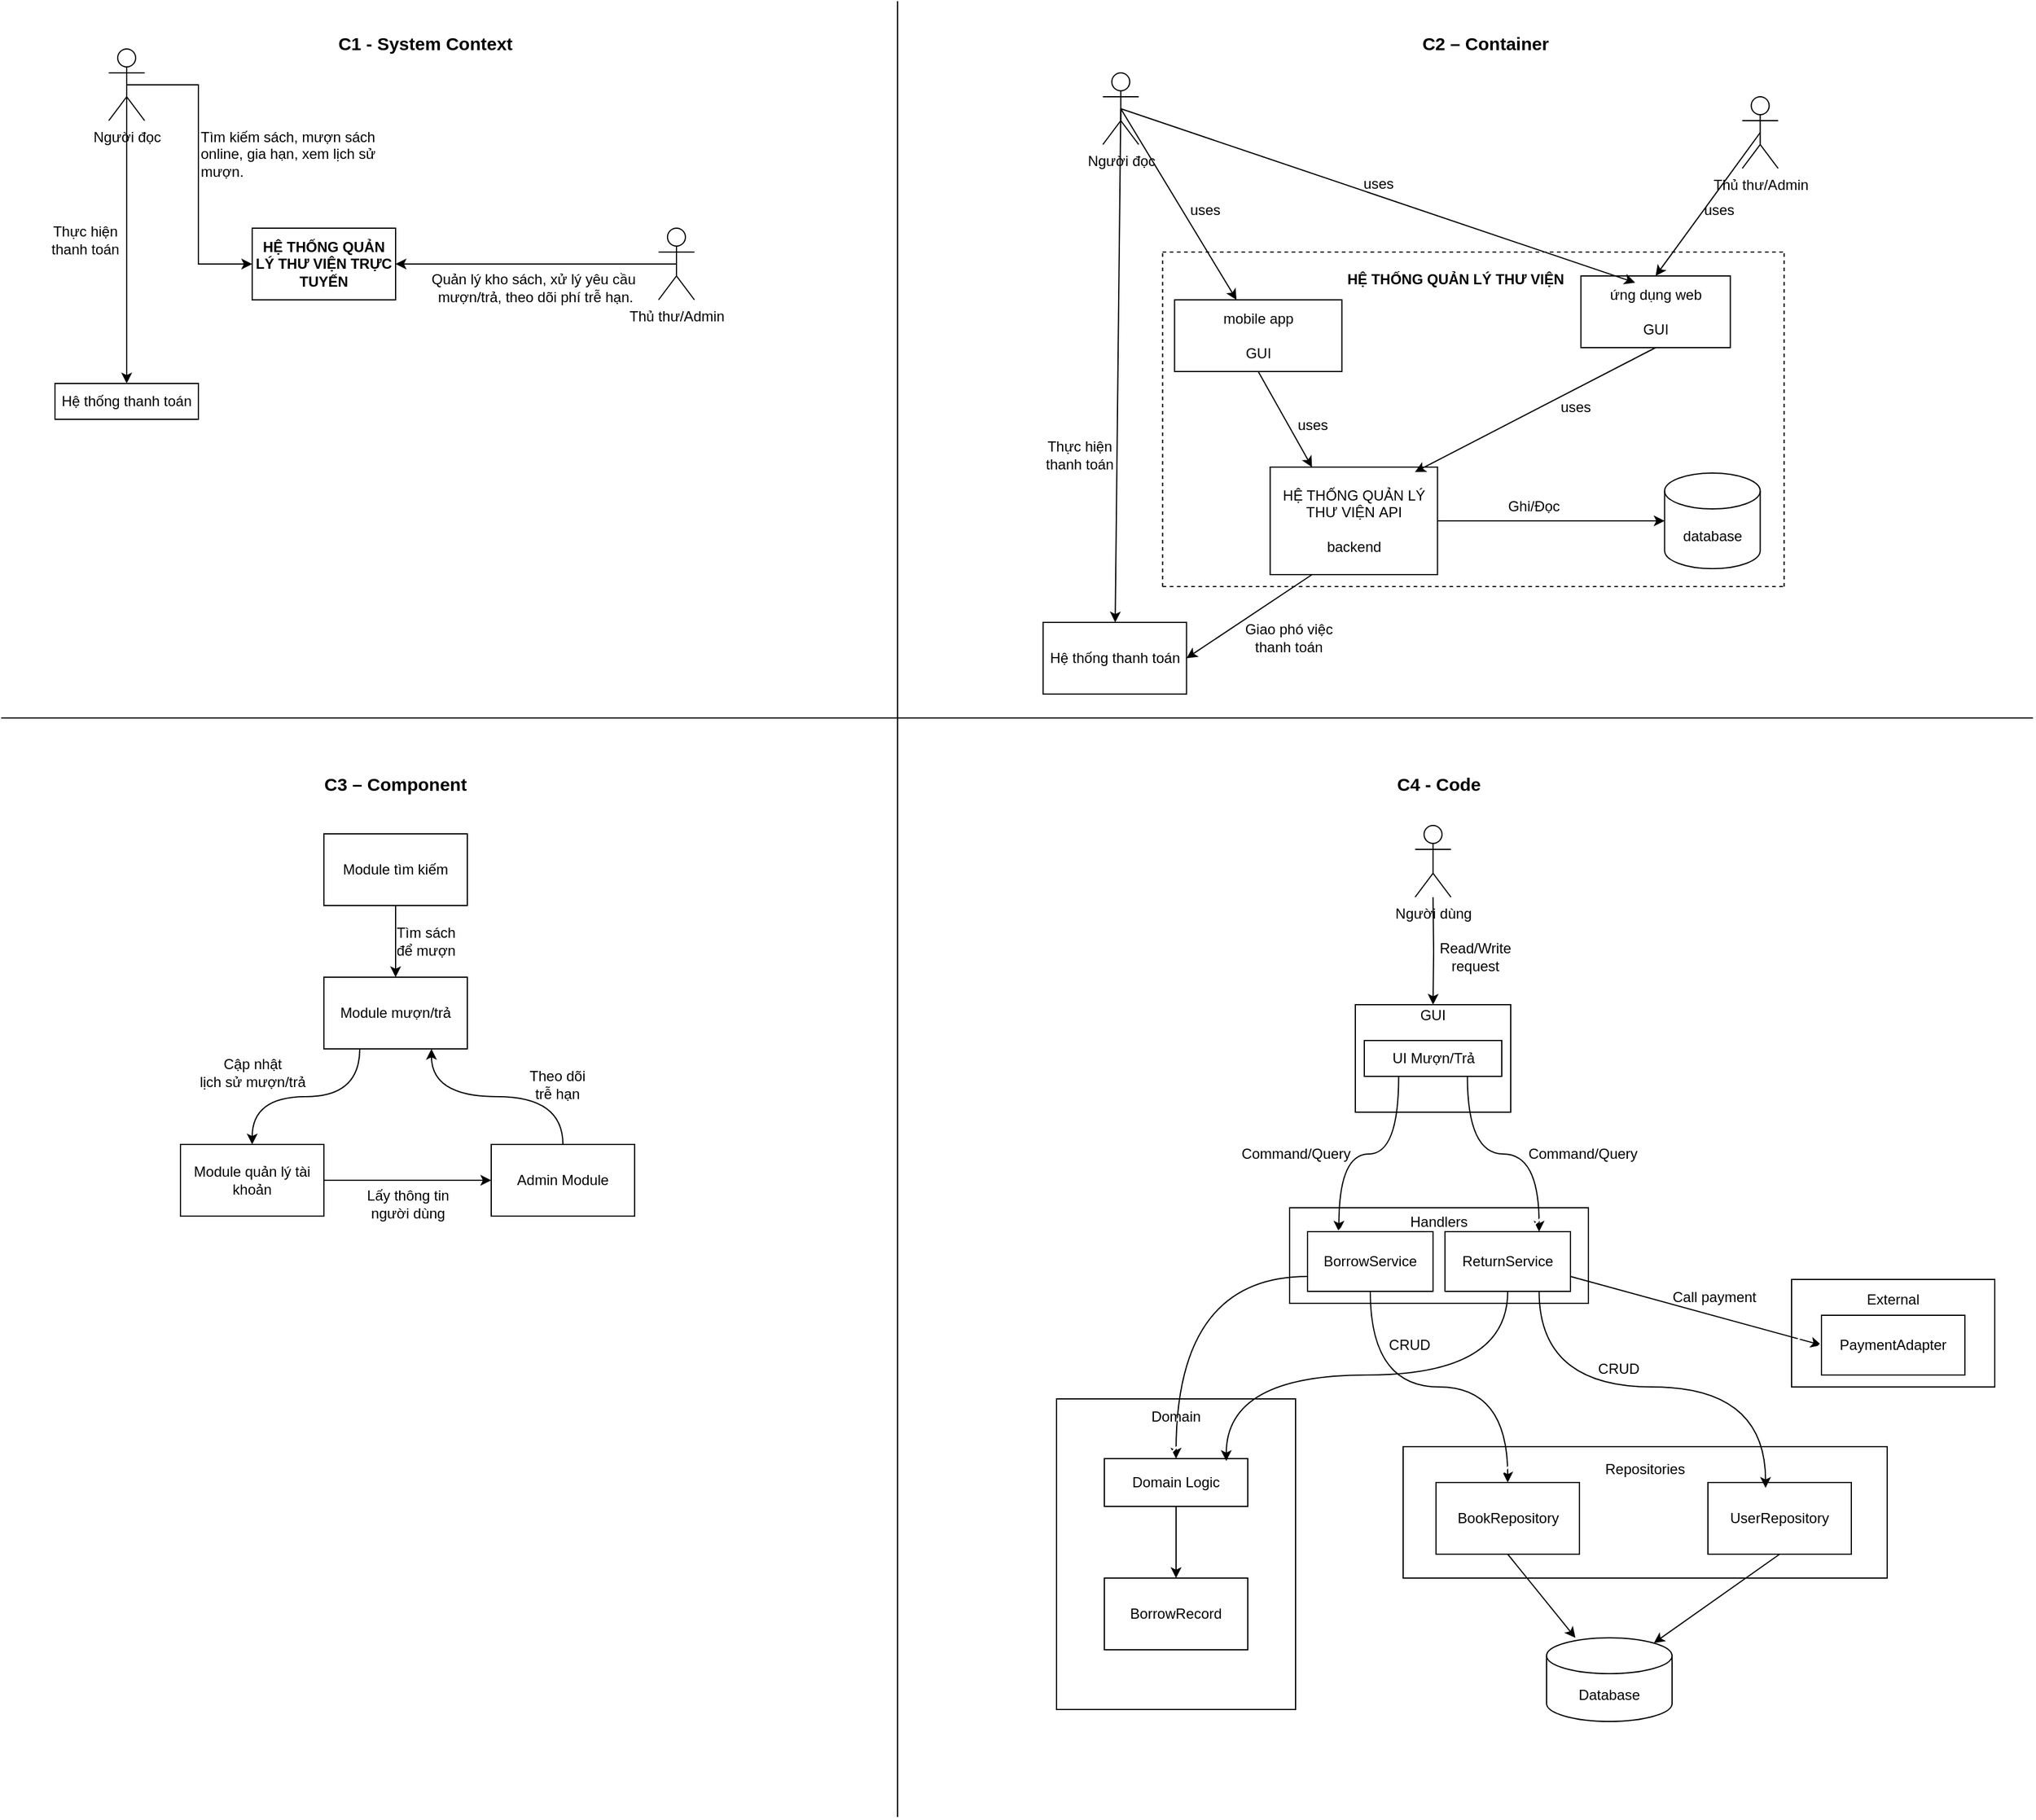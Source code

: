 <mxfile version="28.2.4">
  <diagram name="Page-1" id="RZn1N0KzC1OyoneX1unN">
    <mxGraphModel dx="3545" dy="1965" grid="1" gridSize="10" guides="1" tooltips="1" connect="1" arrows="1" fold="1" page="1" pageScale="1" pageWidth="850" pageHeight="1100" math="0" shadow="0">
      <root>
        <mxCell id="0" />
        <mxCell id="1" parent="0" />
        <mxCell id="cIb8Iz2IkYpiKyIoArJy-8" style="edgeStyle=orthogonalEdgeStyle;rounded=0;orthogonalLoop=1;jettySize=auto;html=1;exitX=0.5;exitY=0.5;exitDx=0;exitDy=0;exitPerimeter=0;entryX=0;entryY=0.5;entryDx=0;entryDy=0;" edge="1" parent="1" source="cIb8Iz2IkYpiKyIoArJy-2" target="cIb8Iz2IkYpiKyIoArJy-4">
          <mxGeometry relative="1" as="geometry" />
        </mxCell>
        <mxCell id="cIb8Iz2IkYpiKyIoArJy-11" style="edgeStyle=orthogonalEdgeStyle;rounded=0;orthogonalLoop=1;jettySize=auto;html=1;exitX=0.5;exitY=0.5;exitDx=0;exitDy=0;exitPerimeter=0;entryX=0.5;entryY=0;entryDx=0;entryDy=0;" edge="1" parent="1" source="cIb8Iz2IkYpiKyIoArJy-2" target="cIb8Iz2IkYpiKyIoArJy-10">
          <mxGeometry relative="1" as="geometry" />
        </mxCell>
        <mxCell id="cIb8Iz2IkYpiKyIoArJy-2" value="Người đọc" style="shape=umlActor;verticalLabelPosition=bottom;verticalAlign=top;html=1;outlineConnect=0;" vertex="1" parent="1">
          <mxGeometry x="340" y="230" width="30" height="60" as="geometry" />
        </mxCell>
        <mxCell id="cIb8Iz2IkYpiKyIoArJy-9" style="edgeStyle=orthogonalEdgeStyle;rounded=0;orthogonalLoop=1;jettySize=auto;html=1;exitX=0.5;exitY=0.5;exitDx=0;exitDy=0;exitPerimeter=0;entryX=1;entryY=0.5;entryDx=0;entryDy=0;" edge="1" parent="1" source="cIb8Iz2IkYpiKyIoArJy-3" target="cIb8Iz2IkYpiKyIoArJy-4">
          <mxGeometry relative="1" as="geometry" />
        </mxCell>
        <mxCell id="cIb8Iz2IkYpiKyIoArJy-3" value="Thủ thư/Admin" style="shape=umlActor;verticalLabelPosition=bottom;verticalAlign=top;html=1;outlineConnect=0;" vertex="1" parent="1">
          <mxGeometry x="800" y="380" width="30" height="60" as="geometry" />
        </mxCell>
        <mxCell id="cIb8Iz2IkYpiKyIoArJy-4" value="&lt;b&gt;HỆ THỐNG QUẢN LÝ THƯ VIỆN TRỰC TUYẾN&lt;/b&gt;" style="rounded=0;whiteSpace=wrap;html=1;" vertex="1" parent="1">
          <mxGeometry x="460" y="380" width="120" height="60" as="geometry" />
        </mxCell>
        <mxCell id="cIb8Iz2IkYpiKyIoArJy-10" value="Hệ thống thanh toán" style="rounded=0;whiteSpace=wrap;html=1;" vertex="1" parent="1">
          <mxGeometry x="295" y="510" width="120" height="30" as="geometry" />
        </mxCell>
        <mxCell id="cIb8Iz2IkYpiKyIoArJy-12" value="Tìm kiếm sách, mượn sách online, gia hạn, xem lịch sử mượn." style="text;whiteSpace=wrap;" vertex="1" parent="1">
          <mxGeometry x="415" y="290" width="160" height="50" as="geometry" />
        </mxCell>
        <mxCell id="cIb8Iz2IkYpiKyIoArJy-13" value="Thực hiện&lt;div&gt;thanh toán&lt;/div&gt;" style="text;html=1;align=center;verticalAlign=middle;resizable=0;points=[];autosize=1;strokeColor=none;fillColor=none;" vertex="1" parent="1">
          <mxGeometry x="280" y="370" width="80" height="40" as="geometry" />
        </mxCell>
        <mxCell id="cIb8Iz2IkYpiKyIoArJy-14" value="Quản lý kho sách, xử lý yêu cầu&lt;div&gt;&amp;nbsp;mượn/trả, theo dõi phí trễ hạn.&lt;/div&gt;" style="text;html=1;align=center;verticalAlign=middle;resizable=0;points=[];autosize=1;strokeColor=none;fillColor=none;" vertex="1" parent="1">
          <mxGeometry x="600" y="410" width="190" height="40" as="geometry" />
        </mxCell>
        <mxCell id="cIb8Iz2IkYpiKyIoArJy-15" value="&lt;b&gt;&lt;font style=&quot;font-size: 15px;&quot;&gt;C1 - System Context&lt;/font&gt;&lt;/b&gt;" style="text;html=1;align=center;verticalAlign=middle;whiteSpace=wrap;rounded=0;" vertex="1" parent="1">
          <mxGeometry x="530" y="210" width="150" height="30" as="geometry" />
        </mxCell>
        <mxCell id="cIb8Iz2IkYpiKyIoArJy-21" style="rounded=0;orthogonalLoop=1;jettySize=auto;html=1;exitX=0.5;exitY=0.5;exitDx=0;exitDy=0;exitPerimeter=0;" edge="1" parent="1" source="cIb8Iz2IkYpiKyIoArJy-17" target="cIb8Iz2IkYpiKyIoArJy-20">
          <mxGeometry relative="1" as="geometry" />
        </mxCell>
        <mxCell id="cIb8Iz2IkYpiKyIoArJy-30" style="rounded=0;orthogonalLoop=1;jettySize=auto;html=1;exitX=0.5;exitY=0.5;exitDx=0;exitDy=0;exitPerimeter=0;" edge="1" parent="1" source="cIb8Iz2IkYpiKyIoArJy-17" target="cIb8Iz2IkYpiKyIoArJy-29">
          <mxGeometry relative="1" as="geometry" />
        </mxCell>
        <mxCell id="cIb8Iz2IkYpiKyIoArJy-17" value="Người đọc" style="shape=umlActor;verticalLabelPosition=bottom;verticalAlign=top;html=1;outlineConnect=0;" vertex="1" parent="1">
          <mxGeometry x="1171.75" y="250" width="30" height="60" as="geometry" />
        </mxCell>
        <mxCell id="cIb8Iz2IkYpiKyIoArJy-22" style="rounded=0;orthogonalLoop=1;jettySize=auto;html=1;exitX=0.5;exitY=0.5;exitDx=0;exitDy=0;exitPerimeter=0;entryX=0.5;entryY=0;entryDx=0;entryDy=0;" edge="1" parent="1" source="cIb8Iz2IkYpiKyIoArJy-18" target="cIb8Iz2IkYpiKyIoArJy-19">
          <mxGeometry relative="1" as="geometry" />
        </mxCell>
        <mxCell id="cIb8Iz2IkYpiKyIoArJy-18" value="Thủ thư/Admin" style="shape=umlActor;verticalLabelPosition=bottom;verticalAlign=top;html=1;outlineConnect=0;" vertex="1" parent="1">
          <mxGeometry x="1706.75" y="270" width="30" height="60" as="geometry" />
        </mxCell>
        <mxCell id="cIb8Iz2IkYpiKyIoArJy-19" value="&lt;div&gt;ứng dụng web&lt;/div&gt;&lt;div&gt;&lt;br&gt;&lt;/div&gt;&lt;div&gt;GUI&lt;/div&gt;" style="rounded=0;whiteSpace=wrap;html=1;" vertex="1" parent="1">
          <mxGeometry x="1571.75" y="420" width="125" height="60" as="geometry" />
        </mxCell>
        <mxCell id="cIb8Iz2IkYpiKyIoArJy-25" style="rounded=0;orthogonalLoop=1;jettySize=auto;html=1;exitX=0.5;exitY=1;exitDx=0;exitDy=0;entryX=0.25;entryY=0;entryDx=0;entryDy=0;" edge="1" parent="1" source="cIb8Iz2IkYpiKyIoArJy-20" target="cIb8Iz2IkYpiKyIoArJy-24">
          <mxGeometry relative="1" as="geometry" />
        </mxCell>
        <mxCell id="cIb8Iz2IkYpiKyIoArJy-20" value="mobile app&lt;div&gt;&lt;br&gt;&lt;/div&gt;&lt;div&gt;GUI&lt;/div&gt;" style="rounded=0;whiteSpace=wrap;html=1;" vertex="1" parent="1">
          <mxGeometry x="1231.75" y="440" width="140" height="60" as="geometry" />
        </mxCell>
        <mxCell id="cIb8Iz2IkYpiKyIoArJy-23" style="rounded=0;orthogonalLoop=1;jettySize=auto;html=1;exitX=0.5;exitY=0.5;exitDx=0;exitDy=0;exitPerimeter=0;entryX=0.363;entryY=0.093;entryDx=0;entryDy=0;entryPerimeter=0;" edge="1" parent="1" source="cIb8Iz2IkYpiKyIoArJy-17" target="cIb8Iz2IkYpiKyIoArJy-19">
          <mxGeometry relative="1" as="geometry" />
        </mxCell>
        <mxCell id="cIb8Iz2IkYpiKyIoArJy-46" style="rounded=0;orthogonalLoop=1;jettySize=auto;html=1;exitX=0.25;exitY=1;exitDx=0;exitDy=0;entryX=1;entryY=0.5;entryDx=0;entryDy=0;" edge="1" parent="1" source="cIb8Iz2IkYpiKyIoArJy-24" target="cIb8Iz2IkYpiKyIoArJy-29">
          <mxGeometry relative="1" as="geometry" />
        </mxCell>
        <mxCell id="cIb8Iz2IkYpiKyIoArJy-24" value="HỆ THỐNG QUẢN LÝ THƯ VIỆN&amp;nbsp;API&lt;div&gt;&lt;br&gt;&lt;/div&gt;&lt;div&gt;backend&lt;/div&gt;" style="rounded=0;whiteSpace=wrap;html=1;" vertex="1" parent="1">
          <mxGeometry x="1311.75" y="580" width="140" height="90" as="geometry" />
        </mxCell>
        <mxCell id="cIb8Iz2IkYpiKyIoArJy-26" style="rounded=0;orthogonalLoop=1;jettySize=auto;html=1;exitX=0.5;exitY=1;exitDx=0;exitDy=0;entryX=0.865;entryY=0.046;entryDx=0;entryDy=0;entryPerimeter=0;" edge="1" parent="1" source="cIb8Iz2IkYpiKyIoArJy-19" target="cIb8Iz2IkYpiKyIoArJy-24">
          <mxGeometry relative="1" as="geometry" />
        </mxCell>
        <mxCell id="cIb8Iz2IkYpiKyIoArJy-27" value="database" style="shape=cylinder3;whiteSpace=wrap;html=1;boundedLbl=1;backgroundOutline=1;size=15;" vertex="1" parent="1">
          <mxGeometry x="1641.75" y="585" width="80" height="80" as="geometry" />
        </mxCell>
        <mxCell id="cIb8Iz2IkYpiKyIoArJy-28" style="edgeStyle=orthogonalEdgeStyle;rounded=0;orthogonalLoop=1;jettySize=auto;html=1;exitX=1;exitY=0.5;exitDx=0;exitDy=0;entryX=0;entryY=0.5;entryDx=0;entryDy=0;entryPerimeter=0;" edge="1" parent="1" source="cIb8Iz2IkYpiKyIoArJy-24" target="cIb8Iz2IkYpiKyIoArJy-27">
          <mxGeometry relative="1" as="geometry" />
        </mxCell>
        <mxCell id="cIb8Iz2IkYpiKyIoArJy-29" value="Hệ thống thanh toán" style="rounded=0;whiteSpace=wrap;html=1;" vertex="1" parent="1">
          <mxGeometry x="1121.75" y="710" width="120" height="60" as="geometry" />
        </mxCell>
        <mxCell id="cIb8Iz2IkYpiKyIoArJy-32" value="" style="endArrow=none;dashed=1;html=1;rounded=0;" edge="1" parent="1">
          <mxGeometry width="50" height="50" relative="1" as="geometry">
            <mxPoint x="1221.75" y="680" as="sourcePoint" />
            <mxPoint x="1221.75" y="400" as="targetPoint" />
          </mxGeometry>
        </mxCell>
        <mxCell id="cIb8Iz2IkYpiKyIoArJy-33" value="" style="endArrow=none;dashed=1;html=1;rounded=0;" edge="1" parent="1">
          <mxGeometry width="50" height="50" relative="1" as="geometry">
            <mxPoint x="1741.75" y="680" as="sourcePoint" />
            <mxPoint x="1741.75" y="400" as="targetPoint" />
          </mxGeometry>
        </mxCell>
        <mxCell id="cIb8Iz2IkYpiKyIoArJy-34" value="" style="endArrow=none;dashed=1;html=1;rounded=0;" edge="1" parent="1">
          <mxGeometry width="50" height="50" relative="1" as="geometry">
            <mxPoint x="1221.75" y="400" as="sourcePoint" />
            <mxPoint x="1741.75" y="400" as="targetPoint" />
          </mxGeometry>
        </mxCell>
        <mxCell id="cIb8Iz2IkYpiKyIoArJy-35" value="" style="endArrow=none;dashed=1;html=1;rounded=0;" edge="1" parent="1">
          <mxGeometry width="50" height="50" relative="1" as="geometry">
            <mxPoint x="1221.75" y="680" as="sourcePoint" />
            <mxPoint x="1741.75" y="680" as="targetPoint" />
          </mxGeometry>
        </mxCell>
        <mxCell id="cIb8Iz2IkYpiKyIoArJy-38" value="&lt;b&gt;HỆ THỐNG QUẢN LÝ THƯ VIỆN&lt;/b&gt;" style="text;html=1;align=center;verticalAlign=middle;whiteSpace=wrap;rounded=0;" vertex="1" parent="1">
          <mxGeometry x="1361.75" y="400" width="210" height="45" as="geometry" />
        </mxCell>
        <mxCell id="cIb8Iz2IkYpiKyIoArJy-39" value="uses" style="text;html=1;align=center;verticalAlign=middle;resizable=0;points=[];autosize=1;strokeColor=none;fillColor=none;" vertex="1" parent="1">
          <mxGeometry x="1376.75" y="328" width="50" height="30" as="geometry" />
        </mxCell>
        <mxCell id="cIb8Iz2IkYpiKyIoArJy-40" value="uses" style="text;html=1;align=center;verticalAlign=middle;resizable=0;points=[];autosize=1;strokeColor=none;fillColor=none;" vertex="1" parent="1">
          <mxGeometry x="1231.75" y="350" width="50" height="30" as="geometry" />
        </mxCell>
        <mxCell id="cIb8Iz2IkYpiKyIoArJy-41" value="uses" style="text;html=1;align=center;verticalAlign=middle;resizable=0;points=[];autosize=1;strokeColor=none;fillColor=none;" vertex="1" parent="1">
          <mxGeometry x="1661.75" y="350" width="50" height="30" as="geometry" />
        </mxCell>
        <mxCell id="cIb8Iz2IkYpiKyIoArJy-42" value="uses" style="text;html=1;align=center;verticalAlign=middle;resizable=0;points=[];autosize=1;strokeColor=none;fillColor=none;" vertex="1" parent="1">
          <mxGeometry x="1321.75" y="530" width="50" height="30" as="geometry" />
        </mxCell>
        <mxCell id="cIb8Iz2IkYpiKyIoArJy-43" value="uses" style="text;html=1;align=center;verticalAlign=middle;resizable=0;points=[];autosize=1;strokeColor=none;fillColor=none;" vertex="1" parent="1">
          <mxGeometry x="1541.75" y="515" width="50" height="30" as="geometry" />
        </mxCell>
        <mxCell id="cIb8Iz2IkYpiKyIoArJy-44" value="Ghi/Đọc" style="text;html=1;align=center;verticalAlign=middle;resizable=0;points=[];autosize=1;strokeColor=none;fillColor=none;" vertex="1" parent="1">
          <mxGeometry x="1496.75" y="598" width="70" height="30" as="geometry" />
        </mxCell>
        <mxCell id="cIb8Iz2IkYpiKyIoArJy-45" value="Thực hiện&lt;div&gt;thanh toán&lt;/div&gt;" style="text;html=1;align=center;verticalAlign=middle;resizable=0;points=[];autosize=1;strokeColor=none;fillColor=none;" vertex="1" parent="1">
          <mxGeometry x="1111.75" y="550" width="80" height="40" as="geometry" />
        </mxCell>
        <mxCell id="cIb8Iz2IkYpiKyIoArJy-47" value="Giao phó việc&lt;div&gt;thanh toán&lt;/div&gt;" style="text;html=1;align=center;verticalAlign=middle;resizable=0;points=[];autosize=1;strokeColor=none;fillColor=none;" vertex="1" parent="1">
          <mxGeometry x="1276.75" y="703" width="100" height="40" as="geometry" />
        </mxCell>
        <mxCell id="cIb8Iz2IkYpiKyIoArJy-48" value="&lt;span style=&quot;font-size: 15px;&quot;&gt;&lt;b&gt;C2 – Container&lt;/b&gt;&lt;/span&gt;" style="text;html=1;align=center;verticalAlign=middle;whiteSpace=wrap;rounded=0;" vertex="1" parent="1">
          <mxGeometry x="1416.75" y="210" width="150" height="30" as="geometry" />
        </mxCell>
        <mxCell id="cIb8Iz2IkYpiKyIoArJy-53" style="rounded=0;orthogonalLoop=1;jettySize=auto;html=1;exitX=0.5;exitY=1;exitDx=0;exitDy=0;" edge="1" parent="1" source="cIb8Iz2IkYpiKyIoArJy-49" target="cIb8Iz2IkYpiKyIoArJy-51">
          <mxGeometry relative="1" as="geometry" />
        </mxCell>
        <mxCell id="cIb8Iz2IkYpiKyIoArJy-49" value="Module tìm kiếm" style="rounded=0;whiteSpace=wrap;html=1;" vertex="1" parent="1">
          <mxGeometry x="520" y="887" width="120" height="60" as="geometry" />
        </mxCell>
        <mxCell id="cIb8Iz2IkYpiKyIoArJy-55" style="rounded=0;orthogonalLoop=1;jettySize=auto;html=1;exitX=1;exitY=0.5;exitDx=0;exitDy=0;edgeStyle=orthogonalEdgeStyle;curved=1;" edge="1" parent="1" source="cIb8Iz2IkYpiKyIoArJy-50" target="cIb8Iz2IkYpiKyIoArJy-52">
          <mxGeometry relative="1" as="geometry" />
        </mxCell>
        <mxCell id="cIb8Iz2IkYpiKyIoArJy-50" value="Module&amp;nbsp;quản lý tài khoản" style="rounded=0;whiteSpace=wrap;html=1;" vertex="1" parent="1">
          <mxGeometry x="400" y="1147" width="120" height="60" as="geometry" />
        </mxCell>
        <mxCell id="cIb8Iz2IkYpiKyIoArJy-54" style="rounded=0;orthogonalLoop=1;jettySize=auto;html=1;exitX=0.25;exitY=1;exitDx=0;exitDy=0;edgeStyle=orthogonalEdgeStyle;curved=1;" edge="1" parent="1" source="cIb8Iz2IkYpiKyIoArJy-51" target="cIb8Iz2IkYpiKyIoArJy-50">
          <mxGeometry relative="1" as="geometry" />
        </mxCell>
        <mxCell id="cIb8Iz2IkYpiKyIoArJy-51" value="Module&amp;nbsp;mượn/trả" style="rounded=0;whiteSpace=wrap;html=1;" vertex="1" parent="1">
          <mxGeometry x="520" y="1007" width="120" height="60" as="geometry" />
        </mxCell>
        <mxCell id="cIb8Iz2IkYpiKyIoArJy-56" style="edgeStyle=orthogonalEdgeStyle;rounded=0;orthogonalLoop=1;jettySize=auto;html=1;exitX=0.5;exitY=0;exitDx=0;exitDy=0;curved=1;entryX=0.75;entryY=1;entryDx=0;entryDy=0;" edge="1" parent="1" source="cIb8Iz2IkYpiKyIoArJy-52" target="cIb8Iz2IkYpiKyIoArJy-51">
          <mxGeometry relative="1" as="geometry" />
        </mxCell>
        <mxCell id="cIb8Iz2IkYpiKyIoArJy-52" value="Admin Module" style="rounded=0;whiteSpace=wrap;html=1;" vertex="1" parent="1">
          <mxGeometry x="660" y="1147" width="120" height="60" as="geometry" />
        </mxCell>
        <mxCell id="cIb8Iz2IkYpiKyIoArJy-57" value="Tìm sách&lt;div&gt;để mượn&lt;/div&gt;" style="text;html=1;align=center;verticalAlign=middle;resizable=0;points=[];autosize=1;strokeColor=none;fillColor=none;" vertex="1" parent="1">
          <mxGeometry x="570" y="957" width="70" height="40" as="geometry" />
        </mxCell>
        <mxCell id="cIb8Iz2IkYpiKyIoArJy-58" value="Cập nhật&lt;div&gt;lịch sử mượn/trả&lt;/div&gt;" style="text;html=1;align=center;verticalAlign=middle;resizable=0;points=[];autosize=1;strokeColor=none;fillColor=none;" vertex="1" parent="1">
          <mxGeometry x="405" y="1067" width="110" height="40" as="geometry" />
        </mxCell>
        <mxCell id="cIb8Iz2IkYpiKyIoArJy-59" value="Lấy thông tin&lt;div&gt;người dùng&lt;/div&gt;" style="text;html=1;align=center;verticalAlign=middle;resizable=0;points=[];autosize=1;strokeColor=none;fillColor=none;" vertex="1" parent="1">
          <mxGeometry x="545" y="1177" width="90" height="40" as="geometry" />
        </mxCell>
        <mxCell id="cIb8Iz2IkYpiKyIoArJy-60" value="Theo dõi&lt;div&gt;trễ hạn&lt;/div&gt;" style="text;html=1;align=center;verticalAlign=middle;resizable=0;points=[];autosize=1;strokeColor=none;fillColor=none;" vertex="1" parent="1">
          <mxGeometry x="680" y="1077" width="70" height="40" as="geometry" />
        </mxCell>
        <mxCell id="cIb8Iz2IkYpiKyIoArJy-61" value="&lt;span style=&quot;font-size: 15px;&quot;&gt;&lt;b&gt;C3 – Component&lt;/b&gt;&lt;/span&gt;" style="text;html=1;align=center;verticalAlign=middle;whiteSpace=wrap;rounded=0;" vertex="1" parent="1">
          <mxGeometry x="505" y="830" width="150" height="30" as="geometry" />
        </mxCell>
        <mxCell id="cIb8Iz2IkYpiKyIoArJy-68" style="edgeStyle=orthogonalEdgeStyle;rounded=0;orthogonalLoop=1;jettySize=auto;html=1;" edge="1" parent="1" target="cIb8Iz2IkYpiKyIoArJy-63">
          <mxGeometry relative="1" as="geometry">
            <mxPoint x="1448" y="940" as="sourcePoint" />
          </mxGeometry>
        </mxCell>
        <mxCell id="cIb8Iz2IkYpiKyIoArJy-62" value="Người dùng" style="shape=umlActor;verticalLabelPosition=bottom;verticalAlign=top;html=1;outlineConnect=0;" vertex="1" parent="1">
          <mxGeometry x="1433" y="880" width="30" height="60" as="geometry" />
        </mxCell>
        <mxCell id="cIb8Iz2IkYpiKyIoArJy-63" value="GUI&lt;div&gt;&lt;br&gt;&lt;/div&gt;&lt;div&gt;&lt;br&gt;&lt;/div&gt;&lt;div&gt;&lt;br&gt;&lt;/div&gt;&lt;div&gt;&lt;br&gt;&lt;/div&gt;&lt;div&gt;&lt;br&gt;&lt;/div&gt;" style="rounded=0;whiteSpace=wrap;html=1;" vertex="1" parent="1">
          <mxGeometry x="1383" y="1030" width="130" height="90" as="geometry" />
        </mxCell>
        <mxCell id="cIb8Iz2IkYpiKyIoArJy-69" style="edgeStyle=orthogonalEdgeStyle;rounded=0;orthogonalLoop=1;jettySize=auto;html=1;exitX=0.25;exitY=1;exitDx=0;exitDy=0;entryX=0.25;entryY=0;entryDx=0;entryDy=0;curved=1;" edge="1" parent="1" source="cIb8Iz2IkYpiKyIoArJy-64" target="cIb8Iz2IkYpiKyIoArJy-66">
          <mxGeometry relative="1" as="geometry" />
        </mxCell>
        <mxCell id="cIb8Iz2IkYpiKyIoArJy-70" style="edgeStyle=orthogonalEdgeStyle;rounded=0;orthogonalLoop=1;jettySize=auto;html=1;exitX=0.75;exitY=1;exitDx=0;exitDy=0;entryX=0.75;entryY=0;entryDx=0;entryDy=0;curved=1;" edge="1" parent="1" source="cIb8Iz2IkYpiKyIoArJy-64" target="cIb8Iz2IkYpiKyIoArJy-67">
          <mxGeometry relative="1" as="geometry" />
        </mxCell>
        <mxCell id="cIb8Iz2IkYpiKyIoArJy-64" value="UI Mượn/Trả" style="rounded=0;whiteSpace=wrap;html=1;" vertex="1" parent="1">
          <mxGeometry x="1390.5" y="1060" width="115" height="30" as="geometry" />
        </mxCell>
        <mxCell id="cIb8Iz2IkYpiKyIoArJy-65" value="Handlers&lt;div&gt;&lt;br&gt;&lt;/div&gt;&lt;div&gt;&lt;br&gt;&lt;/div&gt;&lt;div&gt;&lt;br&gt;&lt;/div&gt;&lt;div&gt;&lt;br&gt;&lt;/div&gt;" style="rounded=0;whiteSpace=wrap;html=1;fillStyle=hatch;" vertex="1" parent="1">
          <mxGeometry x="1328" y="1200" width="250" height="80" as="geometry" />
        </mxCell>
        <mxCell id="cIb8Iz2IkYpiKyIoArJy-77" style="edgeStyle=orthogonalEdgeStyle;rounded=0;orthogonalLoop=1;jettySize=auto;html=1;exitX=0;exitY=0.75;exitDx=0;exitDy=0;entryX=0.5;entryY=0;entryDx=0;entryDy=0;curved=1;" edge="1" parent="1" source="cIb8Iz2IkYpiKyIoArJy-66" target="cIb8Iz2IkYpiKyIoArJy-75">
          <mxGeometry relative="1" as="geometry" />
        </mxCell>
        <mxCell id="cIb8Iz2IkYpiKyIoArJy-84" style="edgeStyle=orthogonalEdgeStyle;rounded=0;orthogonalLoop=1;jettySize=auto;html=1;exitX=0.5;exitY=1;exitDx=0;exitDy=0;curved=1;" edge="1" parent="1" source="cIb8Iz2IkYpiKyIoArJy-66" target="cIb8Iz2IkYpiKyIoArJy-81">
          <mxGeometry relative="1" as="geometry" />
        </mxCell>
        <mxCell id="cIb8Iz2IkYpiKyIoArJy-66" value="BorrowService" style="rounded=0;whiteSpace=wrap;html=1;" vertex="1" parent="1">
          <mxGeometry x="1343" y="1220" width="105" height="50" as="geometry" />
        </mxCell>
        <mxCell id="cIb8Iz2IkYpiKyIoArJy-91" style="rounded=0;orthogonalLoop=1;jettySize=auto;html=1;exitX=1;exitY=0.75;exitDx=0;exitDy=0;entryX=0;entryY=0.5;entryDx=0;entryDy=0;" edge="1" parent="1" source="cIb8Iz2IkYpiKyIoArJy-67" target="cIb8Iz2IkYpiKyIoArJy-90">
          <mxGeometry relative="1" as="geometry" />
        </mxCell>
        <mxCell id="cIb8Iz2IkYpiKyIoArJy-67" value="ReturnService" style="rounded=0;whiteSpace=wrap;html=1;" vertex="1" parent="1">
          <mxGeometry x="1458" y="1220" width="105" height="50" as="geometry" />
        </mxCell>
        <mxCell id="cIb8Iz2IkYpiKyIoArJy-71" value="Read/Write&lt;div&gt;request&lt;/div&gt;" style="text;html=1;align=center;verticalAlign=middle;resizable=0;points=[];autosize=1;strokeColor=none;fillColor=none;" vertex="1" parent="1">
          <mxGeometry x="1443" y="970" width="80" height="40" as="geometry" />
        </mxCell>
        <mxCell id="cIb8Iz2IkYpiKyIoArJy-72" value="Command/Query" style="text;html=1;align=center;verticalAlign=middle;resizable=0;points=[];autosize=1;strokeColor=none;fillColor=none;" vertex="1" parent="1">
          <mxGeometry x="1278" y="1140" width="110" height="30" as="geometry" />
        </mxCell>
        <mxCell id="cIb8Iz2IkYpiKyIoArJy-73" value="Command/Query" style="text;html=1;align=center;verticalAlign=middle;resizable=0;points=[];autosize=1;strokeColor=none;fillColor=none;" vertex="1" parent="1">
          <mxGeometry x="1518" y="1140" width="110" height="30" as="geometry" />
        </mxCell>
        <mxCell id="cIb8Iz2IkYpiKyIoArJy-74" value="Domain&lt;div&gt;&lt;br&gt;&lt;/div&gt;&lt;div&gt;&lt;br&gt;&lt;/div&gt;&lt;div&gt;&lt;br&gt;&lt;/div&gt;&lt;div&gt;&lt;br&gt;&lt;/div&gt;&lt;div&gt;&lt;br&gt;&lt;/div&gt;&lt;div&gt;&lt;br&gt;&lt;/div&gt;&lt;div&gt;&lt;br&gt;&lt;/div&gt;&lt;div&gt;&lt;br&gt;&lt;/div&gt;&lt;div&gt;&lt;br&gt;&lt;/div&gt;&lt;div&gt;&lt;br&gt;&lt;/div&gt;&lt;div&gt;&lt;br&gt;&lt;/div&gt;&lt;div&gt;&lt;br&gt;&lt;/div&gt;&lt;div&gt;&lt;br&gt;&lt;/div&gt;&lt;div&gt;&lt;br&gt;&lt;/div&gt;&lt;div&gt;&lt;br&gt;&lt;/div&gt;&lt;div&gt;&lt;br&gt;&lt;/div&gt;" style="rounded=0;whiteSpace=wrap;html=1;glass=0;gradientColor=none;fillStyle=hatch;" vertex="1" parent="1">
          <mxGeometry x="1133" y="1360" width="200" height="260" as="geometry" />
        </mxCell>
        <mxCell id="cIb8Iz2IkYpiKyIoArJy-79" style="edgeStyle=orthogonalEdgeStyle;rounded=0;orthogonalLoop=1;jettySize=auto;html=1;exitX=0.5;exitY=1;exitDx=0;exitDy=0;" edge="1" parent="1" source="cIb8Iz2IkYpiKyIoArJy-75" target="cIb8Iz2IkYpiKyIoArJy-76">
          <mxGeometry relative="1" as="geometry" />
        </mxCell>
        <mxCell id="cIb8Iz2IkYpiKyIoArJy-75" value="Domain Logic" style="rounded=0;whiteSpace=wrap;html=1;" vertex="1" parent="1">
          <mxGeometry x="1173" y="1410" width="120" height="40" as="geometry" />
        </mxCell>
        <mxCell id="cIb8Iz2IkYpiKyIoArJy-76" value="BorrowRecord" style="rounded=0;whiteSpace=wrap;html=1;" vertex="1" parent="1">
          <mxGeometry x="1173" y="1510" width="120" height="60" as="geometry" />
        </mxCell>
        <mxCell id="cIb8Iz2IkYpiKyIoArJy-78" style="edgeStyle=orthogonalEdgeStyle;rounded=0;orthogonalLoop=1;jettySize=auto;html=1;exitX=0.5;exitY=1;exitDx=0;exitDy=0;entryX=0.85;entryY=0.05;entryDx=0;entryDy=0;entryPerimeter=0;curved=1;" edge="1" parent="1" source="cIb8Iz2IkYpiKyIoArJy-67" target="cIb8Iz2IkYpiKyIoArJy-75">
          <mxGeometry relative="1" as="geometry" />
        </mxCell>
        <mxCell id="cIb8Iz2IkYpiKyIoArJy-80" value="Repositories&lt;div&gt;&lt;br&gt;&lt;/div&gt;&lt;div&gt;&lt;br&gt;&lt;/div&gt;&lt;div&gt;&lt;br&gt;&lt;/div&gt;&lt;div&gt;&lt;br&gt;&lt;/div&gt;&lt;div&gt;&lt;br&gt;&lt;/div&gt;" style="rounded=0;whiteSpace=wrap;html=1;fillStyle=hatch;" vertex="1" parent="1">
          <mxGeometry x="1423" y="1400" width="405" height="110" as="geometry" />
        </mxCell>
        <mxCell id="cIb8Iz2IkYpiKyIoArJy-87" style="rounded=0;orthogonalLoop=1;jettySize=auto;html=1;exitX=0.5;exitY=1;exitDx=0;exitDy=0;" edge="1" parent="1" source="cIb8Iz2IkYpiKyIoArJy-81" target="cIb8Iz2IkYpiKyIoArJy-86">
          <mxGeometry relative="1" as="geometry" />
        </mxCell>
        <mxCell id="cIb8Iz2IkYpiKyIoArJy-81" value="BookRepository" style="rounded=0;whiteSpace=wrap;html=1;" vertex="1" parent="1">
          <mxGeometry x="1450.5" y="1430" width="120" height="60" as="geometry" />
        </mxCell>
        <mxCell id="cIb8Iz2IkYpiKyIoArJy-82" value="UserRepository" style="rounded=0;whiteSpace=wrap;html=1;" vertex="1" parent="1">
          <mxGeometry x="1678" y="1430" width="120" height="60" as="geometry" />
        </mxCell>
        <mxCell id="cIb8Iz2IkYpiKyIoArJy-85" style="edgeStyle=orthogonalEdgeStyle;rounded=0;orthogonalLoop=1;jettySize=auto;html=1;exitX=0.75;exitY=1;exitDx=0;exitDy=0;entryX=0.402;entryY=0.075;entryDx=0;entryDy=0;entryPerimeter=0;curved=1;" edge="1" parent="1" source="cIb8Iz2IkYpiKyIoArJy-67" target="cIb8Iz2IkYpiKyIoArJy-82">
          <mxGeometry relative="1" as="geometry" />
        </mxCell>
        <mxCell id="cIb8Iz2IkYpiKyIoArJy-86" value="Database" style="shape=cylinder3;whiteSpace=wrap;html=1;boundedLbl=1;backgroundOutline=1;size=15;" vertex="1" parent="1">
          <mxGeometry x="1543" y="1560" width="105" height="70" as="geometry" />
        </mxCell>
        <mxCell id="cIb8Iz2IkYpiKyIoArJy-88" style="rounded=0;orthogonalLoop=1;jettySize=auto;html=1;exitX=0.5;exitY=1;exitDx=0;exitDy=0;entryX=0.855;entryY=0;entryDx=0;entryDy=4.35;entryPerimeter=0;" edge="1" parent="1" source="cIb8Iz2IkYpiKyIoArJy-82" target="cIb8Iz2IkYpiKyIoArJy-86">
          <mxGeometry relative="1" as="geometry" />
        </mxCell>
        <mxCell id="cIb8Iz2IkYpiKyIoArJy-89" value="External&lt;div&gt;&lt;br&gt;&lt;/div&gt;&lt;div&gt;&lt;br&gt;&lt;/div&gt;&lt;div&gt;&lt;br&gt;&lt;/div&gt;&lt;div&gt;&lt;br&gt;&lt;/div&gt;" style="rounded=0;whiteSpace=wrap;html=1;fillStyle=hatch;" vertex="1" parent="1">
          <mxGeometry x="1748" y="1260" width="170" height="90" as="geometry" />
        </mxCell>
        <mxCell id="cIb8Iz2IkYpiKyIoArJy-90" value="PaymentAdapter" style="rounded=0;whiteSpace=wrap;html=1;" vertex="1" parent="1">
          <mxGeometry x="1773" y="1290" width="120" height="50" as="geometry" />
        </mxCell>
        <mxCell id="cIb8Iz2IkYpiKyIoArJy-92" value="Call payment" style="text;html=1;align=center;verticalAlign=middle;resizable=0;points=[];autosize=1;strokeColor=none;fillColor=none;" vertex="1" parent="1">
          <mxGeometry x="1638" y="1260" width="90" height="30" as="geometry" />
        </mxCell>
        <mxCell id="cIb8Iz2IkYpiKyIoArJy-93" value="CRUD" style="text;html=1;align=center;verticalAlign=middle;resizable=0;points=[];autosize=1;strokeColor=none;fillColor=none;" vertex="1" parent="1">
          <mxGeometry x="1573" y="1320" width="60" height="30" as="geometry" />
        </mxCell>
        <mxCell id="cIb8Iz2IkYpiKyIoArJy-94" value="CRUD" style="text;html=1;align=center;verticalAlign=middle;resizable=0;points=[];autosize=1;strokeColor=none;fillColor=none;" vertex="1" parent="1">
          <mxGeometry x="1398" y="1300" width="60" height="30" as="geometry" />
        </mxCell>
        <mxCell id="cIb8Iz2IkYpiKyIoArJy-95" value="&lt;span style=&quot;font-size: 15px;&quot;&gt;&lt;b&gt;C4 - Code&lt;/b&gt;&lt;/span&gt;" style="text;html=1;align=center;verticalAlign=middle;whiteSpace=wrap;rounded=0;" vertex="1" parent="1">
          <mxGeometry x="1378" y="830" width="150" height="30" as="geometry" />
        </mxCell>
        <mxCell id="cIb8Iz2IkYpiKyIoArJy-96" value="" style="endArrow=none;html=1;rounded=0;" edge="1" parent="1">
          <mxGeometry width="50" height="50" relative="1" as="geometry">
            <mxPoint x="1000" y="1710" as="sourcePoint" />
            <mxPoint x="1000" y="190" as="targetPoint" />
          </mxGeometry>
        </mxCell>
        <mxCell id="cIb8Iz2IkYpiKyIoArJy-97" value="" style="endArrow=none;html=1;rounded=0;" edge="1" parent="1">
          <mxGeometry width="50" height="50" relative="1" as="geometry">
            <mxPoint x="250" y="790" as="sourcePoint" />
            <mxPoint x="1950" y="790" as="targetPoint" />
          </mxGeometry>
        </mxCell>
      </root>
    </mxGraphModel>
  </diagram>
</mxfile>
